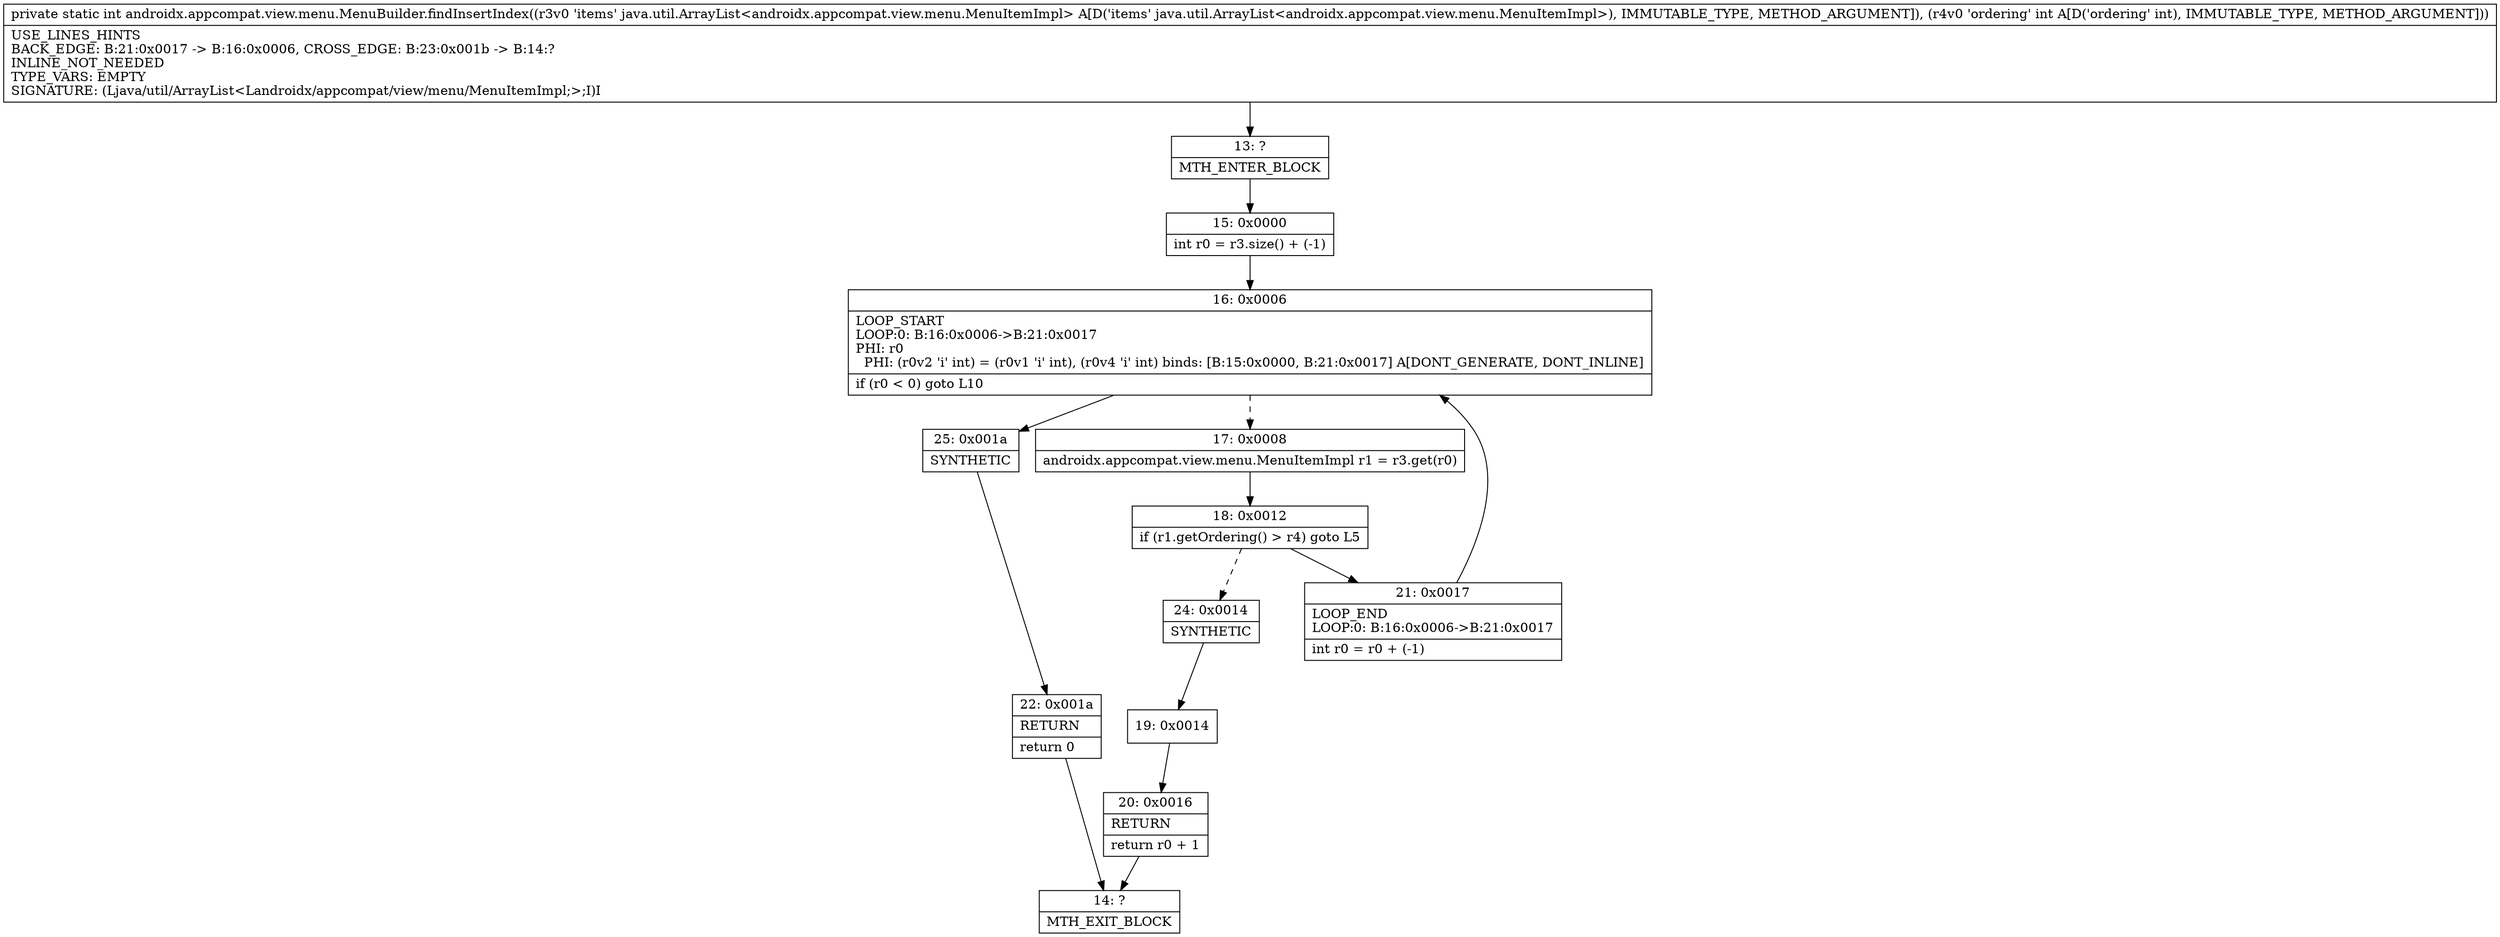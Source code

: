 digraph "CFG forandroidx.appcompat.view.menu.MenuBuilder.findInsertIndex(Ljava\/util\/ArrayList;I)I" {
Node_13 [shape=record,label="{13\:\ ?|MTH_ENTER_BLOCK\l}"];
Node_15 [shape=record,label="{15\:\ 0x0000|int r0 = r3.size() + (\-1)\l}"];
Node_16 [shape=record,label="{16\:\ 0x0006|LOOP_START\lLOOP:0: B:16:0x0006\-\>B:21:0x0017\lPHI: r0 \l  PHI: (r0v2 'i' int) = (r0v1 'i' int), (r0v4 'i' int) binds: [B:15:0x0000, B:21:0x0017] A[DONT_GENERATE, DONT_INLINE]\l|if (r0 \< 0) goto L10\l}"];
Node_17 [shape=record,label="{17\:\ 0x0008|androidx.appcompat.view.menu.MenuItemImpl r1 = r3.get(r0)\l}"];
Node_18 [shape=record,label="{18\:\ 0x0012|if (r1.getOrdering() \> r4) goto L5\l}"];
Node_21 [shape=record,label="{21\:\ 0x0017|LOOP_END\lLOOP:0: B:16:0x0006\-\>B:21:0x0017\l|int r0 = r0 + (\-1)\l}"];
Node_24 [shape=record,label="{24\:\ 0x0014|SYNTHETIC\l}"];
Node_19 [shape=record,label="{19\:\ 0x0014}"];
Node_20 [shape=record,label="{20\:\ 0x0016|RETURN\l|return r0 + 1\l}"];
Node_14 [shape=record,label="{14\:\ ?|MTH_EXIT_BLOCK\l}"];
Node_25 [shape=record,label="{25\:\ 0x001a|SYNTHETIC\l}"];
Node_22 [shape=record,label="{22\:\ 0x001a|RETURN\l|return 0\l}"];
MethodNode[shape=record,label="{private static int androidx.appcompat.view.menu.MenuBuilder.findInsertIndex((r3v0 'items' java.util.ArrayList\<androidx.appcompat.view.menu.MenuItemImpl\> A[D('items' java.util.ArrayList\<androidx.appcompat.view.menu.MenuItemImpl\>), IMMUTABLE_TYPE, METHOD_ARGUMENT]), (r4v0 'ordering' int A[D('ordering' int), IMMUTABLE_TYPE, METHOD_ARGUMENT]))  | USE_LINES_HINTS\lBACK_EDGE: B:21:0x0017 \-\> B:16:0x0006, CROSS_EDGE: B:23:0x001b \-\> B:14:?\lINLINE_NOT_NEEDED\lTYPE_VARS: EMPTY\lSIGNATURE: (Ljava\/util\/ArrayList\<Landroidx\/appcompat\/view\/menu\/MenuItemImpl;\>;I)I\l}"];
MethodNode -> Node_13;Node_13 -> Node_15;
Node_15 -> Node_16;
Node_16 -> Node_17[style=dashed];
Node_16 -> Node_25;
Node_17 -> Node_18;
Node_18 -> Node_21;
Node_18 -> Node_24[style=dashed];
Node_21 -> Node_16;
Node_24 -> Node_19;
Node_19 -> Node_20;
Node_20 -> Node_14;
Node_25 -> Node_22;
Node_22 -> Node_14;
}

